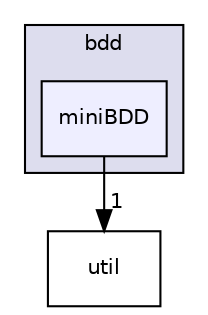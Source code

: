 digraph "/home/runner/work/cbmc-documentation/cbmc-documentation/src/solvers/bdd/miniBDD" {
  bgcolor=transparent;
  compound=true
  node [ fontsize="10", fontname="Helvetica"];
  edge [ labelfontsize="10", labelfontname="Helvetica"];
  subgraph clusterdir_2da213264e4334caf6d49723c2a4052f {
    graph [ bgcolor="#ddddee", pencolor="black", label="bdd" fontname="Helvetica", fontsize="10", URL="dir_2da213264e4334caf6d49723c2a4052f.html"]
  dir_cb46a4ed1078d19db35ebc3ed0def30c [shape=box, label="miniBDD", style="filled", fillcolor="#eeeeff", pencolor="black", URL="dir_cb46a4ed1078d19db35ebc3ed0def30c.html"];
  }
  dir_b7878ad5ecbf2506f4125b9d34c97e45 [shape=box label="util" URL="dir_b7878ad5ecbf2506f4125b9d34c97e45.html"];
  dir_cb46a4ed1078d19db35ebc3ed0def30c->dir_b7878ad5ecbf2506f4125b9d34c97e45 [headlabel="1", labeldistance=1.5 headhref="dir_000051_000036.html"];
}
